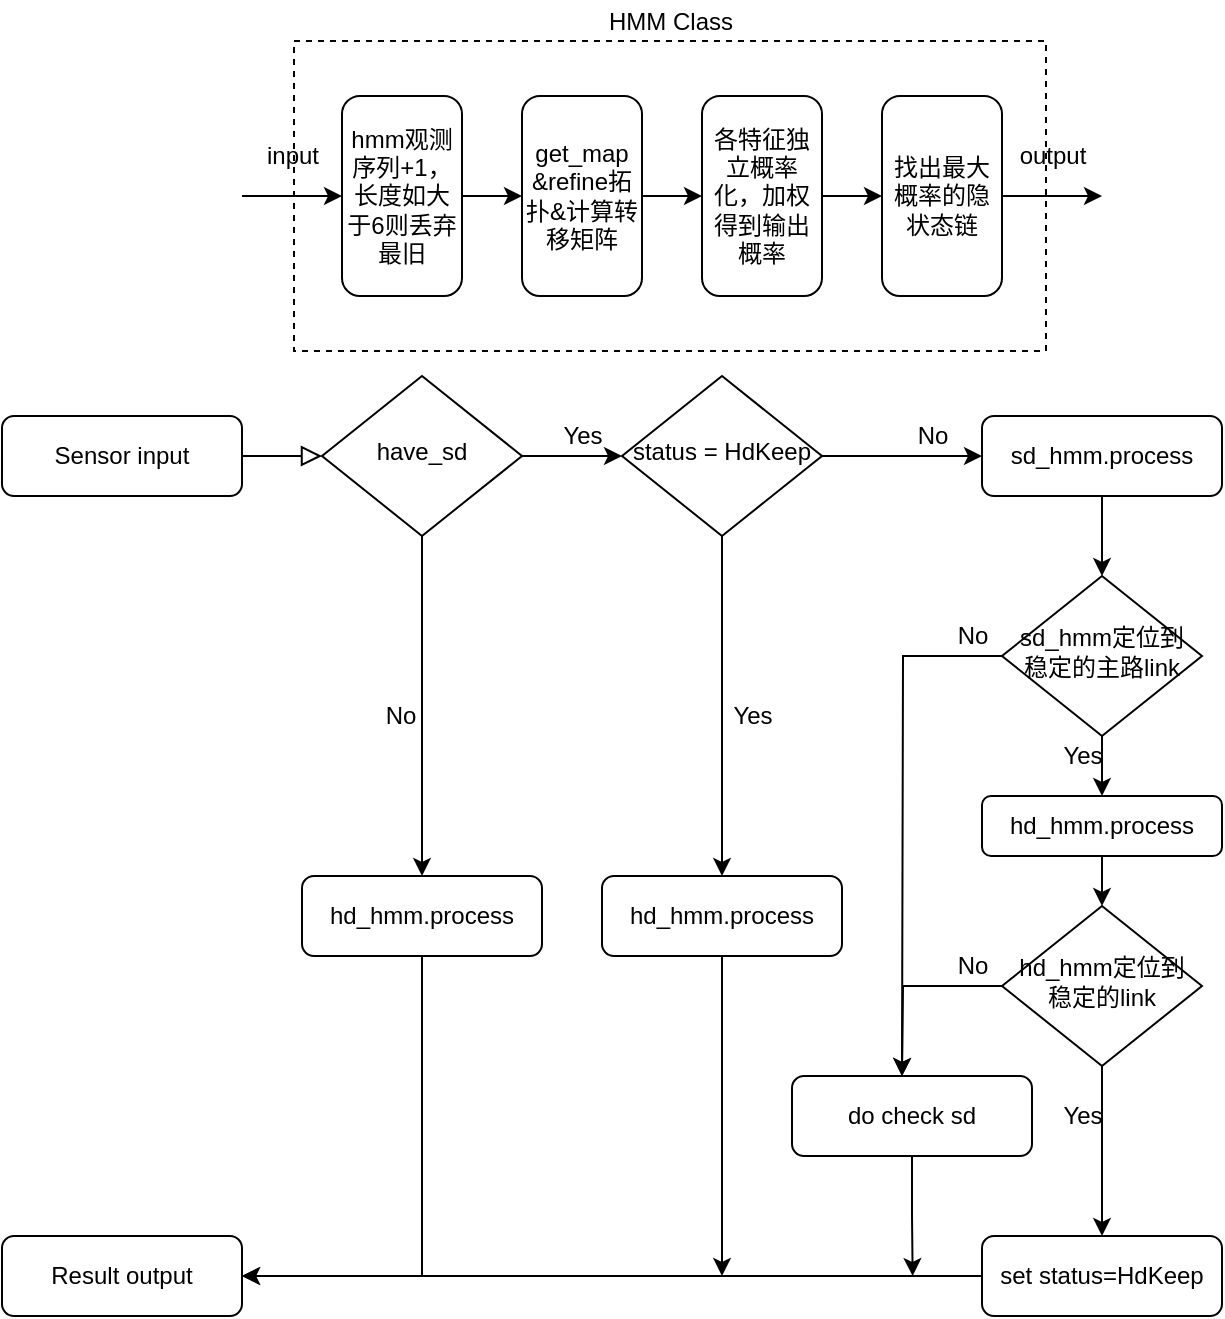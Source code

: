 <mxfile version="13.5.3" type="github">
  <diagram id="C5RBs43oDa-KdzZeNtuy" name="Page-1">
    <mxGraphModel dx="723" dy="376" grid="1" gridSize="10" guides="1" tooltips="1" connect="1" arrows="1" fold="1" page="1" pageScale="1" pageWidth="827" pageHeight="1169" math="0" shadow="0">
      <root>
        <mxCell id="WIyWlLk6GJQsqaUBKTNV-0" />
        <mxCell id="WIyWlLk6GJQsqaUBKTNV-1" parent="WIyWlLk6GJQsqaUBKTNV-0" />
        <mxCell id="lWddK0O_4O9R-x-x5ZZC-25" value="" style="whiteSpace=wrap;html=1;dashed=1;" vertex="1" parent="WIyWlLk6GJQsqaUBKTNV-1">
          <mxGeometry x="306" y="112.5" width="376" height="155" as="geometry" />
        </mxCell>
        <mxCell id="WIyWlLk6GJQsqaUBKTNV-2" value="" style="rounded=0;html=1;jettySize=auto;orthogonalLoop=1;fontSize=11;endArrow=block;endFill=0;endSize=8;strokeWidth=1;shadow=0;labelBackgroundColor=none;edgeStyle=orthogonalEdgeStyle;" parent="WIyWlLk6GJQsqaUBKTNV-1" source="WIyWlLk6GJQsqaUBKTNV-3" target="WIyWlLk6GJQsqaUBKTNV-6" edge="1">
          <mxGeometry relative="1" as="geometry" />
        </mxCell>
        <mxCell id="WIyWlLk6GJQsqaUBKTNV-3" value="Sensor input" style="rounded=1;whiteSpace=wrap;html=1;fontSize=12;glass=0;strokeWidth=1;shadow=0;" parent="WIyWlLk6GJQsqaUBKTNV-1" vertex="1">
          <mxGeometry x="160" y="300" width="120" height="40" as="geometry" />
        </mxCell>
        <mxCell id="lWddK0O_4O9R-x-x5ZZC-53" style="edgeStyle=orthogonalEdgeStyle;rounded=0;orthogonalLoop=1;jettySize=auto;html=1;exitX=0.5;exitY=1;exitDx=0;exitDy=0;" edge="1" parent="WIyWlLk6GJQsqaUBKTNV-1" source="WIyWlLk6GJQsqaUBKTNV-6" target="WIyWlLk6GJQsqaUBKTNV-7">
          <mxGeometry relative="1" as="geometry" />
        </mxCell>
        <mxCell id="lWddK0O_4O9R-x-x5ZZC-54" style="edgeStyle=orthogonalEdgeStyle;rounded=0;orthogonalLoop=1;jettySize=auto;html=1;exitX=1;exitY=0.5;exitDx=0;exitDy=0;entryX=0;entryY=0.5;entryDx=0;entryDy=0;" edge="1" parent="WIyWlLk6GJQsqaUBKTNV-1" source="WIyWlLk6GJQsqaUBKTNV-6" target="lWddK0O_4O9R-x-x5ZZC-11">
          <mxGeometry relative="1" as="geometry" />
        </mxCell>
        <mxCell id="WIyWlLk6GJQsqaUBKTNV-6" value="have_sd" style="rhombus;whiteSpace=wrap;html=1;shadow=0;fontFamily=Helvetica;fontSize=12;align=center;strokeWidth=1;spacing=6;spacingTop=-4;" parent="WIyWlLk6GJQsqaUBKTNV-1" vertex="1">
          <mxGeometry x="320" y="280" width="100" height="80" as="geometry" />
        </mxCell>
        <mxCell id="lWddK0O_4O9R-x-x5ZZC-27" style="edgeStyle=orthogonalEdgeStyle;rounded=0;orthogonalLoop=1;jettySize=auto;html=1;exitX=0.5;exitY=1;exitDx=0;exitDy=0;entryX=1;entryY=0.5;entryDx=0;entryDy=0;" edge="1" parent="WIyWlLk6GJQsqaUBKTNV-1" source="WIyWlLk6GJQsqaUBKTNV-7" target="lWddK0O_4O9R-x-x5ZZC-5">
          <mxGeometry relative="1" as="geometry" />
        </mxCell>
        <mxCell id="WIyWlLk6GJQsqaUBKTNV-7" value="hd_hmm.process" style="rounded=1;whiteSpace=wrap;html=1;fontSize=12;glass=0;strokeWidth=1;shadow=0;" parent="WIyWlLk6GJQsqaUBKTNV-1" vertex="1">
          <mxGeometry x="310" y="530" width="120" height="40" as="geometry" />
        </mxCell>
        <mxCell id="lWddK0O_4O9R-x-x5ZZC-40" style="edgeStyle=orthogonalEdgeStyle;rounded=0;orthogonalLoop=1;jettySize=auto;html=1;exitX=0.5;exitY=1;exitDx=0;exitDy=0;" edge="1" parent="WIyWlLk6GJQsqaUBKTNV-1" source="WIyWlLk6GJQsqaUBKTNV-12" target="lWddK0O_4O9R-x-x5ZZC-31">
          <mxGeometry relative="1" as="geometry" />
        </mxCell>
        <mxCell id="WIyWlLk6GJQsqaUBKTNV-12" value="sd_hmm.process" style="rounded=1;whiteSpace=wrap;html=1;fontSize=12;glass=0;strokeWidth=1;shadow=0;" parent="WIyWlLk6GJQsqaUBKTNV-1" vertex="1">
          <mxGeometry x="650" y="300" width="120" height="40" as="geometry" />
        </mxCell>
        <mxCell id="lWddK0O_4O9R-x-x5ZZC-5" value="Result output" style="rounded=1;whiteSpace=wrap;html=1;fontSize=12;glass=0;strokeWidth=1;shadow=0;" vertex="1" parent="WIyWlLk6GJQsqaUBKTNV-1">
          <mxGeometry x="160" y="710" width="120" height="40" as="geometry" />
        </mxCell>
        <mxCell id="lWddK0O_4O9R-x-x5ZZC-34" style="edgeStyle=orthogonalEdgeStyle;rounded=0;orthogonalLoop=1;jettySize=auto;html=1;exitX=1;exitY=0.5;exitDx=0;exitDy=0;entryX=0;entryY=0.5;entryDx=0;entryDy=0;" edge="1" parent="WIyWlLk6GJQsqaUBKTNV-1" source="lWddK0O_4O9R-x-x5ZZC-11" target="WIyWlLk6GJQsqaUBKTNV-12">
          <mxGeometry relative="1" as="geometry" />
        </mxCell>
        <mxCell id="lWddK0O_4O9R-x-x5ZZC-39" style="edgeStyle=orthogonalEdgeStyle;rounded=0;orthogonalLoop=1;jettySize=auto;html=1;exitX=0.5;exitY=1;exitDx=0;exitDy=0;" edge="1" parent="WIyWlLk6GJQsqaUBKTNV-1" source="lWddK0O_4O9R-x-x5ZZC-11" target="lWddK0O_4O9R-x-x5ZZC-28">
          <mxGeometry relative="1" as="geometry" />
        </mxCell>
        <mxCell id="lWddK0O_4O9R-x-x5ZZC-11" value="status = HdKeep" style="rhombus;whiteSpace=wrap;html=1;shadow=0;fontFamily=Helvetica;fontSize=12;align=center;strokeWidth=1;spacing=6;spacingTop=-4;" vertex="1" parent="WIyWlLk6GJQsqaUBKTNV-1">
          <mxGeometry x="470" y="280" width="100" height="80" as="geometry" />
        </mxCell>
        <mxCell id="lWddK0O_4O9R-x-x5ZZC-18" style="edgeStyle=orthogonalEdgeStyle;rounded=0;orthogonalLoop=1;jettySize=auto;html=1;exitX=1;exitY=0.5;exitDx=0;exitDy=0;entryX=0;entryY=0.5;entryDx=0;entryDy=0;" edge="1" parent="WIyWlLk6GJQsqaUBKTNV-1" source="lWddK0O_4O9R-x-x5ZZC-13" target="lWddK0O_4O9R-x-x5ZZC-15">
          <mxGeometry relative="1" as="geometry" />
        </mxCell>
        <mxCell id="lWddK0O_4O9R-x-x5ZZC-13" value="hmm观测序列+1，长度如大于6则丢弃最旧" style="rounded=1;whiteSpace=wrap;html=1;fontSize=12;glass=0;strokeWidth=1;shadow=0;" vertex="1" parent="WIyWlLk6GJQsqaUBKTNV-1">
          <mxGeometry x="330" y="140" width="60" height="100" as="geometry" />
        </mxCell>
        <mxCell id="lWddK0O_4O9R-x-x5ZZC-19" style="edgeStyle=orthogonalEdgeStyle;rounded=0;orthogonalLoop=1;jettySize=auto;html=1;exitX=1;exitY=0.5;exitDx=0;exitDy=0;entryX=0;entryY=0.5;entryDx=0;entryDy=0;" edge="1" parent="WIyWlLk6GJQsqaUBKTNV-1" source="lWddK0O_4O9R-x-x5ZZC-15" target="lWddK0O_4O9R-x-x5ZZC-16">
          <mxGeometry relative="1" as="geometry" />
        </mxCell>
        <mxCell id="lWddK0O_4O9R-x-x5ZZC-15" value="get_map &amp;amp;refine拓扑&amp;amp;计算转移矩阵" style="rounded=1;whiteSpace=wrap;html=1;fontSize=12;glass=0;strokeWidth=1;shadow=0;" vertex="1" parent="WIyWlLk6GJQsqaUBKTNV-1">
          <mxGeometry x="420" y="140" width="60" height="100" as="geometry" />
        </mxCell>
        <mxCell id="lWddK0O_4O9R-x-x5ZZC-20" style="edgeStyle=orthogonalEdgeStyle;rounded=0;orthogonalLoop=1;jettySize=auto;html=1;exitX=1;exitY=0.5;exitDx=0;exitDy=0;entryX=0;entryY=0.5;entryDx=0;entryDy=0;" edge="1" parent="WIyWlLk6GJQsqaUBKTNV-1" source="lWddK0O_4O9R-x-x5ZZC-16" target="lWddK0O_4O9R-x-x5ZZC-17">
          <mxGeometry relative="1" as="geometry" />
        </mxCell>
        <mxCell id="lWddK0O_4O9R-x-x5ZZC-16" value="各特征独立概率化，加权得到输出概率" style="rounded=1;whiteSpace=wrap;html=1;fontSize=12;glass=0;strokeWidth=1;shadow=0;" vertex="1" parent="WIyWlLk6GJQsqaUBKTNV-1">
          <mxGeometry x="510" y="140" width="60" height="100" as="geometry" />
        </mxCell>
        <mxCell id="lWddK0O_4O9R-x-x5ZZC-22" style="edgeStyle=orthogonalEdgeStyle;rounded=0;orthogonalLoop=1;jettySize=auto;html=1;exitX=1;exitY=0.5;exitDx=0;exitDy=0;" edge="1" parent="WIyWlLk6GJQsqaUBKTNV-1" source="lWddK0O_4O9R-x-x5ZZC-17">
          <mxGeometry relative="1" as="geometry">
            <mxPoint x="710" y="190" as="targetPoint" />
          </mxGeometry>
        </mxCell>
        <mxCell id="lWddK0O_4O9R-x-x5ZZC-17" value="找出最大概率的隐状态链" style="rounded=1;whiteSpace=wrap;html=1;fontSize=12;glass=0;strokeWidth=1;shadow=0;" vertex="1" parent="WIyWlLk6GJQsqaUBKTNV-1">
          <mxGeometry x="600" y="140" width="60" height="100" as="geometry" />
        </mxCell>
        <mxCell id="lWddK0O_4O9R-x-x5ZZC-21" value="" style="endArrow=classic;html=1;entryX=0;entryY=0.5;entryDx=0;entryDy=0;" edge="1" parent="WIyWlLk6GJQsqaUBKTNV-1" target="lWddK0O_4O9R-x-x5ZZC-13">
          <mxGeometry width="50" height="50" relative="1" as="geometry">
            <mxPoint x="280" y="190" as="sourcePoint" />
            <mxPoint x="310" y="165" as="targetPoint" />
          </mxGeometry>
        </mxCell>
        <mxCell id="lWddK0O_4O9R-x-x5ZZC-23" value="output" style="text;html=1;resizable=0;autosize=1;align=center;verticalAlign=middle;points=[];fillColor=none;strokeColor=none;rounded=0;" vertex="1" parent="WIyWlLk6GJQsqaUBKTNV-1">
          <mxGeometry x="660" y="160" width="50" height="20" as="geometry" />
        </mxCell>
        <mxCell id="lWddK0O_4O9R-x-x5ZZC-24" value="input" style="text;html=1;resizable=0;autosize=1;align=center;verticalAlign=middle;points=[];fillColor=none;strokeColor=none;rounded=0;" vertex="1" parent="WIyWlLk6GJQsqaUBKTNV-1">
          <mxGeometry x="285" y="160" width="40" height="20" as="geometry" />
        </mxCell>
        <mxCell id="lWddK0O_4O9R-x-x5ZZC-26" value="HMM Class" style="text;html=1;resizable=0;autosize=1;align=center;verticalAlign=middle;points=[];fillColor=none;strokeColor=none;rounded=0;dashed=1;" vertex="1" parent="WIyWlLk6GJQsqaUBKTNV-1">
          <mxGeometry x="454" y="92.5" width="80" height="20" as="geometry" />
        </mxCell>
        <mxCell id="lWddK0O_4O9R-x-x5ZZC-57" style="edgeStyle=orthogonalEdgeStyle;rounded=0;orthogonalLoop=1;jettySize=auto;html=1;exitX=0.5;exitY=1;exitDx=0;exitDy=0;" edge="1" parent="WIyWlLk6GJQsqaUBKTNV-1" source="lWddK0O_4O9R-x-x5ZZC-28">
          <mxGeometry relative="1" as="geometry">
            <mxPoint x="520" y="730" as="targetPoint" />
          </mxGeometry>
        </mxCell>
        <mxCell id="lWddK0O_4O9R-x-x5ZZC-28" value="hd_hmm.process" style="rounded=1;whiteSpace=wrap;html=1;fontSize=12;glass=0;strokeWidth=1;shadow=0;" vertex="1" parent="WIyWlLk6GJQsqaUBKTNV-1">
          <mxGeometry x="460" y="530" width="120" height="40" as="geometry" />
        </mxCell>
        <mxCell id="lWddK0O_4O9R-x-x5ZZC-45" style="edgeStyle=orthogonalEdgeStyle;rounded=0;orthogonalLoop=1;jettySize=auto;html=1;exitX=0.5;exitY=1;exitDx=0;exitDy=0;entryX=0.5;entryY=0;entryDx=0;entryDy=0;" edge="1" parent="WIyWlLk6GJQsqaUBKTNV-1" source="lWddK0O_4O9R-x-x5ZZC-29" target="lWddK0O_4O9R-x-x5ZZC-44">
          <mxGeometry relative="1" as="geometry" />
        </mxCell>
        <mxCell id="lWddK0O_4O9R-x-x5ZZC-47" style="edgeStyle=orthogonalEdgeStyle;rounded=0;orthogonalLoop=1;jettySize=auto;html=1;exitX=0;exitY=0.5;exitDx=0;exitDy=0;" edge="1" parent="WIyWlLk6GJQsqaUBKTNV-1" source="lWddK0O_4O9R-x-x5ZZC-29">
          <mxGeometry relative="1" as="geometry">
            <mxPoint x="610" y="630" as="targetPoint" />
          </mxGeometry>
        </mxCell>
        <mxCell id="lWddK0O_4O9R-x-x5ZZC-29" value="hd_hmm定位到稳定的link" style="rhombus;whiteSpace=wrap;html=1;shadow=0;fontFamily=Helvetica;fontSize=12;align=center;strokeWidth=1;spacing=6;spacingTop=-4;" vertex="1" parent="WIyWlLk6GJQsqaUBKTNV-1">
          <mxGeometry x="660" y="545" width="100" height="80" as="geometry" />
        </mxCell>
        <mxCell id="lWddK0O_4O9R-x-x5ZZC-41" style="edgeStyle=orthogonalEdgeStyle;rounded=0;orthogonalLoop=1;jettySize=auto;html=1;exitX=0.5;exitY=1;exitDx=0;exitDy=0;entryX=0.5;entryY=0;entryDx=0;entryDy=0;" edge="1" parent="WIyWlLk6GJQsqaUBKTNV-1" source="lWddK0O_4O9R-x-x5ZZC-31" target="lWddK0O_4O9R-x-x5ZZC-33">
          <mxGeometry relative="1" as="geometry" />
        </mxCell>
        <mxCell id="lWddK0O_4O9R-x-x5ZZC-49" style="edgeStyle=orthogonalEdgeStyle;rounded=0;orthogonalLoop=1;jettySize=auto;html=1;exitX=0;exitY=0.5;exitDx=0;exitDy=0;" edge="1" parent="WIyWlLk6GJQsqaUBKTNV-1" source="lWddK0O_4O9R-x-x5ZZC-31">
          <mxGeometry relative="1" as="geometry">
            <mxPoint x="610" y="630" as="targetPoint" />
          </mxGeometry>
        </mxCell>
        <mxCell id="lWddK0O_4O9R-x-x5ZZC-31" value="sd_hmm定位到稳定的主路link" style="rhombus;whiteSpace=wrap;html=1;shadow=0;fontFamily=Helvetica;fontSize=12;align=center;strokeWidth=1;spacing=6;spacingTop=-4;" vertex="1" parent="WIyWlLk6GJQsqaUBKTNV-1">
          <mxGeometry x="660" y="380" width="100" height="80" as="geometry" />
        </mxCell>
        <mxCell id="lWddK0O_4O9R-x-x5ZZC-43" style="edgeStyle=orthogonalEdgeStyle;rounded=0;orthogonalLoop=1;jettySize=auto;html=1;exitX=0.5;exitY=1;exitDx=0;exitDy=0;entryX=0.5;entryY=0;entryDx=0;entryDy=0;" edge="1" parent="WIyWlLk6GJQsqaUBKTNV-1" source="lWddK0O_4O9R-x-x5ZZC-33" target="lWddK0O_4O9R-x-x5ZZC-29">
          <mxGeometry relative="1" as="geometry" />
        </mxCell>
        <mxCell id="lWddK0O_4O9R-x-x5ZZC-33" value="hd_hmm.process" style="rounded=1;whiteSpace=wrap;html=1;fontSize=12;glass=0;strokeWidth=1;shadow=0;" vertex="1" parent="WIyWlLk6GJQsqaUBKTNV-1">
          <mxGeometry x="650" y="490" width="120" height="30" as="geometry" />
        </mxCell>
        <mxCell id="lWddK0O_4O9R-x-x5ZZC-36" value="Yes" style="text;html=1;resizable=0;autosize=1;align=center;verticalAlign=middle;points=[];fillColor=none;strokeColor=none;rounded=0;dashed=1;" vertex="1" parent="WIyWlLk6GJQsqaUBKTNV-1">
          <mxGeometry x="515" y="440" width="40" height="20" as="geometry" />
        </mxCell>
        <mxCell id="lWddK0O_4O9R-x-x5ZZC-37" value="No" style="text;html=1;resizable=0;autosize=1;align=center;verticalAlign=middle;points=[];fillColor=none;strokeColor=none;rounded=0;dashed=1;" vertex="1" parent="WIyWlLk6GJQsqaUBKTNV-1">
          <mxGeometry x="610" y="300" width="30" height="20" as="geometry" />
        </mxCell>
        <mxCell id="lWddK0O_4O9R-x-x5ZZC-42" value="Yes" style="text;html=1;resizable=0;autosize=1;align=center;verticalAlign=middle;points=[];fillColor=none;strokeColor=none;rounded=0;dashed=1;" vertex="1" parent="WIyWlLk6GJQsqaUBKTNV-1">
          <mxGeometry x="680" y="460" width="40" height="20" as="geometry" />
        </mxCell>
        <mxCell id="lWddK0O_4O9R-x-x5ZZC-46" style="edgeStyle=orthogonalEdgeStyle;rounded=0;orthogonalLoop=1;jettySize=auto;html=1;entryX=1;entryY=0.5;entryDx=0;entryDy=0;" edge="1" parent="WIyWlLk6GJQsqaUBKTNV-1" source="lWddK0O_4O9R-x-x5ZZC-44" target="lWddK0O_4O9R-x-x5ZZC-5">
          <mxGeometry relative="1" as="geometry">
            <Array as="points">
              <mxPoint x="540" y="730" />
              <mxPoint x="540" y="730" />
            </Array>
          </mxGeometry>
        </mxCell>
        <mxCell id="lWddK0O_4O9R-x-x5ZZC-44" value="set status=HdKeep" style="rounded=1;whiteSpace=wrap;html=1;fontSize=12;glass=0;strokeWidth=1;shadow=0;" vertex="1" parent="WIyWlLk6GJQsqaUBKTNV-1">
          <mxGeometry x="650" y="710" width="120" height="40" as="geometry" />
        </mxCell>
        <mxCell id="lWddK0O_4O9R-x-x5ZZC-50" value="Yes" style="text;html=1;resizable=0;autosize=1;align=center;verticalAlign=middle;points=[];fillColor=none;strokeColor=none;rounded=0;dashed=1;" vertex="1" parent="WIyWlLk6GJQsqaUBKTNV-1">
          <mxGeometry x="680" y="640" width="40" height="20" as="geometry" />
        </mxCell>
        <mxCell id="lWddK0O_4O9R-x-x5ZZC-51" value="No" style="text;html=1;resizable=0;autosize=1;align=center;verticalAlign=middle;points=[];fillColor=none;strokeColor=none;rounded=0;dashed=1;" vertex="1" parent="WIyWlLk6GJQsqaUBKTNV-1">
          <mxGeometry x="630" y="400" width="30" height="20" as="geometry" />
        </mxCell>
        <mxCell id="lWddK0O_4O9R-x-x5ZZC-52" value="No" style="text;html=1;resizable=0;autosize=1;align=center;verticalAlign=middle;points=[];fillColor=none;strokeColor=none;rounded=0;dashed=1;" vertex="1" parent="WIyWlLk6GJQsqaUBKTNV-1">
          <mxGeometry x="630" y="565" width="30" height="20" as="geometry" />
        </mxCell>
        <mxCell id="lWddK0O_4O9R-x-x5ZZC-55" value="Yes" style="text;html=1;resizable=0;autosize=1;align=center;verticalAlign=middle;points=[];fillColor=none;strokeColor=none;rounded=0;dashed=1;" vertex="1" parent="WIyWlLk6GJQsqaUBKTNV-1">
          <mxGeometry x="430" y="300" width="40" height="20" as="geometry" />
        </mxCell>
        <mxCell id="lWddK0O_4O9R-x-x5ZZC-56" value="No" style="text;html=1;resizable=0;autosize=1;align=center;verticalAlign=middle;points=[];fillColor=none;strokeColor=none;rounded=0;dashed=1;" vertex="1" parent="WIyWlLk6GJQsqaUBKTNV-1">
          <mxGeometry x="344" y="440" width="30" height="20" as="geometry" />
        </mxCell>
        <mxCell id="lWddK0O_4O9R-x-x5ZZC-59" style="edgeStyle=orthogonalEdgeStyle;rounded=0;orthogonalLoop=1;jettySize=auto;html=1;exitX=0.5;exitY=1;exitDx=0;exitDy=0;" edge="1" parent="WIyWlLk6GJQsqaUBKTNV-1" source="lWddK0O_4O9R-x-x5ZZC-58">
          <mxGeometry relative="1" as="geometry">
            <mxPoint x="615.333" y="730" as="targetPoint" />
          </mxGeometry>
        </mxCell>
        <mxCell id="lWddK0O_4O9R-x-x5ZZC-58" value="do check sd" style="rounded=1;whiteSpace=wrap;html=1;fontSize=12;glass=0;strokeWidth=1;shadow=0;" vertex="1" parent="WIyWlLk6GJQsqaUBKTNV-1">
          <mxGeometry x="555" y="630" width="120" height="40" as="geometry" />
        </mxCell>
      </root>
    </mxGraphModel>
  </diagram>
</mxfile>
